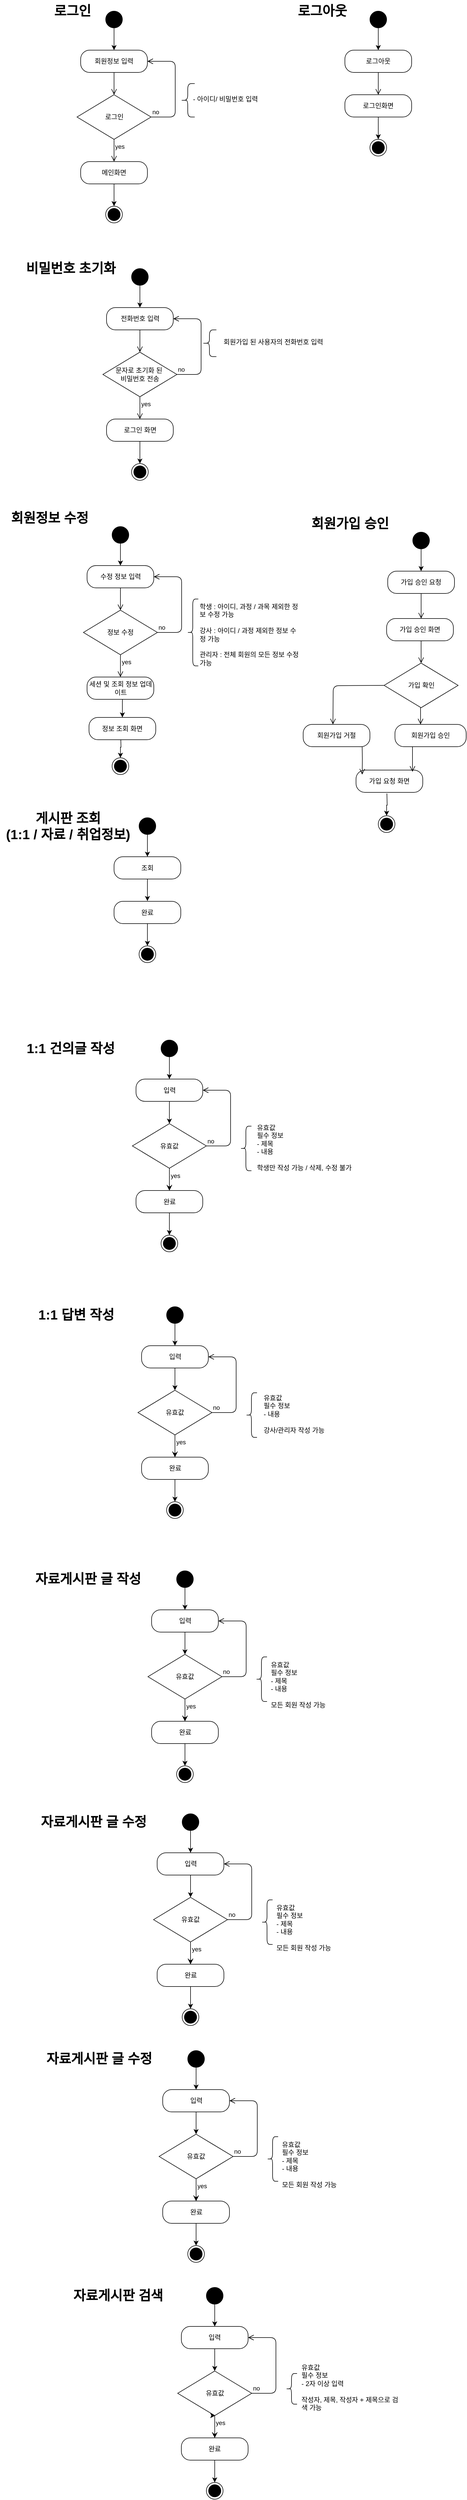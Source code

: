 <mxfile version="10.6.5" type="device"><diagram id="bCNBobbqlN_mOFYmyGIE" name="Page-1"><mxGraphModel dx="1394" dy="764" grid="1" gridSize="10" guides="1" tooltips="1" connect="1" arrows="1" fold="1" page="1" pageScale="1" pageWidth="1000" pageHeight="2000" math="0" shadow="0"><root><mxCell id="0"/><mxCell id="1" parent="0"/><mxCell id="u-RbfSoz8ixQ1ayMoQ2d-29" style="edgeStyle=orthogonalEdgeStyle;rounded=0;orthogonalLoop=1;jettySize=auto;html=1;entryX=0.5;entryY=0;entryDx=0;entryDy=0;" parent="1" source="u-RbfSoz8ixQ1ayMoQ2d-7" target="u-RbfSoz8ixQ1ayMoQ2d-18" edge="1"><mxGeometry relative="1" as="geometry"/></mxCell><mxCell id="u-RbfSoz8ixQ1ayMoQ2d-7" value="" style="ellipse;whiteSpace=wrap;html=1;aspect=fixed;fillColor=#000000;" parent="1" vertex="1"><mxGeometry x="190" y="70" width="30" height="30" as="geometry"/></mxCell><mxCell id="u-RbfSoz8ixQ1ayMoQ2d-13" value="" style="ellipse;html=1;shape=endState;fillColor=#000000;strokeColor=#000000;" parent="1" vertex="1"><mxGeometry x="190" y="420" width="30" height="30" as="geometry"/></mxCell><mxCell id="u-RbfSoz8ixQ1ayMoQ2d-15" value="로그인" style="rhombus;whiteSpace=wrap;html=1;fillColor=#FFFFFF;strokeColor=#000000;" parent="1" vertex="1"><mxGeometry x="138.5" y="220" width="133" height="80" as="geometry"/></mxCell><mxCell id="u-RbfSoz8ixQ1ayMoQ2d-16" value="no" style="edgeStyle=orthogonalEdgeStyle;html=1;align=left;verticalAlign=bottom;endArrow=open;endSize=8;strokeColor=#000000;entryX=1;entryY=0.5;entryDx=0;entryDy=0;exitX=1;exitY=0.5;exitDx=0;exitDy=0;" parent="1" source="u-RbfSoz8ixQ1ayMoQ2d-15" target="u-RbfSoz8ixQ1ayMoQ2d-18" edge="1"><mxGeometry x="-1" relative="1" as="geometry"><mxPoint x="345" y="260" as="targetPoint"/><Array as="points"><mxPoint x="315" y="260"/><mxPoint x="315" y="160"/></Array></mxGeometry></mxCell><mxCell id="u-RbfSoz8ixQ1ayMoQ2d-17" value="yes" style="edgeStyle=orthogonalEdgeStyle;html=1;align=left;verticalAlign=top;endArrow=open;endSize=8;strokeColor=#000000;" parent="1" source="u-RbfSoz8ixQ1ayMoQ2d-15" edge="1"><mxGeometry x="-1" relative="1" as="geometry"><mxPoint x="205" y="340" as="targetPoint"/></mxGeometry></mxCell><mxCell id="u-RbfSoz8ixQ1ayMoQ2d-18" value="회원정보 입력" style="rounded=1;whiteSpace=wrap;html=1;arcSize=40;fontColor=#000000;fillColor=#FFFFFF;strokeColor=#000000;" parent="1" vertex="1"><mxGeometry x="145" y="140" width="120" height="40" as="geometry"/></mxCell><mxCell id="u-RbfSoz8ixQ1ayMoQ2d-19" value="" style="edgeStyle=orthogonalEdgeStyle;html=1;verticalAlign=bottom;endArrow=open;endSize=8;strokeColor=#000000;" parent="1" source="u-RbfSoz8ixQ1ayMoQ2d-18" edge="1"><mxGeometry relative="1" as="geometry"><mxPoint x="205" y="220" as="targetPoint"/></mxGeometry></mxCell><mxCell id="u-RbfSoz8ixQ1ayMoQ2d-21" value="" style="shape=curlyBracket;whiteSpace=wrap;html=1;rounded=1;fillColor=#FFFFFF;" parent="1" vertex="1"><mxGeometry x="325" y="200" width="25" height="60" as="geometry"/></mxCell><mxCell id="u-RbfSoz8ixQ1ayMoQ2d-27" value="&lt;div style=&quot;text-align: left&quot;&gt;&lt;br&gt;&lt;/div&gt;&lt;div style=&quot;text-align: left&quot;&gt;&lt;span&gt;- 아이디/ 비밀번호 입력&lt;/span&gt;&lt;/div&gt;" style="text;html=1;strokeColor=none;fillColor=none;align=left;verticalAlign=top;whiteSpace=wrap;rounded=0;" parent="1" vertex="1"><mxGeometry x="345" y="200" width="135" height="70" as="geometry"/></mxCell><mxCell id="u-RbfSoz8ixQ1ayMoQ2d-30" style="edgeStyle=orthogonalEdgeStyle;rounded=0;orthogonalLoop=1;jettySize=auto;html=1;entryX=0.5;entryY=0;entryDx=0;entryDy=0;" parent="1" source="u-RbfSoz8ixQ1ayMoQ2d-28" target="u-RbfSoz8ixQ1ayMoQ2d-13" edge="1"><mxGeometry relative="1" as="geometry"/></mxCell><mxCell id="u-RbfSoz8ixQ1ayMoQ2d-28" value="메인화면" style="rounded=1;whiteSpace=wrap;html=1;arcSize=40;fontColor=#000000;fillColor=#FFFFFF;strokeColor=#000000;" parent="1" vertex="1"><mxGeometry x="145" y="340" width="120" height="40" as="geometry"/></mxCell><mxCell id="u-RbfSoz8ixQ1ayMoQ2d-31" value="로그인" style="text;strokeColor=none;fillColor=none;html=1;fontSize=24;fontStyle=1;verticalAlign=middle;align=center;" parent="1" vertex="1"><mxGeometry x="80" y="50" width="100" height="40" as="geometry"/></mxCell><mxCell id="RcKYRtYj7qmpSIe4hJUD-1" style="edgeStyle=orthogonalEdgeStyle;rounded=0;orthogonalLoop=1;jettySize=auto;html=1;entryX=0.5;entryY=0;entryDx=0;entryDy=0;" parent="1" source="RcKYRtYj7qmpSIe4hJUD-2" target="RcKYRtYj7qmpSIe4hJUD-7" edge="1"><mxGeometry relative="1" as="geometry"/></mxCell><mxCell id="RcKYRtYj7qmpSIe4hJUD-2" value="" style="ellipse;whiteSpace=wrap;html=1;aspect=fixed;fillColor=#000000;" parent="1" vertex="1"><mxGeometry x="665" y="70" width="30" height="30" as="geometry"/></mxCell><mxCell id="RcKYRtYj7qmpSIe4hJUD-3" value="" style="ellipse;html=1;shape=endState;fillColor=#000000;strokeColor=#000000;" parent="1" vertex="1"><mxGeometry x="665" y="300" width="30" height="30" as="geometry"/></mxCell><mxCell id="RcKYRtYj7qmpSIe4hJUD-7" value="로그아웃" style="rounded=1;whiteSpace=wrap;html=1;arcSize=40;fontColor=#000000;fillColor=#FFFFFF;strokeColor=#000000;" parent="1" vertex="1"><mxGeometry x="620" y="140" width="120" height="40" as="geometry"/></mxCell><mxCell id="RcKYRtYj7qmpSIe4hJUD-8" value="" style="edgeStyle=orthogonalEdgeStyle;html=1;verticalAlign=bottom;endArrow=open;endSize=8;strokeColor=#000000;" parent="1" source="RcKYRtYj7qmpSIe4hJUD-7" edge="1"><mxGeometry relative="1" as="geometry"><mxPoint x="680" y="220" as="targetPoint"/></mxGeometry></mxCell><mxCell id="RcKYRtYj7qmpSIe4hJUD-11" style="edgeStyle=orthogonalEdgeStyle;rounded=0;orthogonalLoop=1;jettySize=auto;html=1;entryX=0.5;entryY=0;entryDx=0;entryDy=0;" parent="1" source="RcKYRtYj7qmpSIe4hJUD-12" target="RcKYRtYj7qmpSIe4hJUD-3" edge="1"><mxGeometry relative="1" as="geometry"/></mxCell><mxCell id="RcKYRtYj7qmpSIe4hJUD-12" value="로그인화면" style="rounded=1;whiteSpace=wrap;html=1;arcSize=40;fontColor=#000000;fillColor=#FFFFFF;strokeColor=#000000;" parent="1" vertex="1"><mxGeometry x="620" y="220" width="120" height="40" as="geometry"/></mxCell><mxCell id="RcKYRtYj7qmpSIe4hJUD-13" value="로그아웃" style="text;strokeColor=none;fillColor=none;html=1;fontSize=24;fontStyle=1;verticalAlign=middle;align=center;" parent="1" vertex="1"><mxGeometry x="500" y="50" width="158" height="40" as="geometry"/></mxCell><mxCell id="RcKYRtYj7qmpSIe4hJUD-27" style="edgeStyle=orthogonalEdgeStyle;rounded=0;orthogonalLoop=1;jettySize=auto;html=1;entryX=0.5;entryY=0;entryDx=0;entryDy=0;" parent="1" source="RcKYRtYj7qmpSIe4hJUD-28" target="RcKYRtYj7qmpSIe4hJUD-33" edge="1"><mxGeometry relative="1" as="geometry"/></mxCell><mxCell id="RcKYRtYj7qmpSIe4hJUD-28" value="" style="ellipse;whiteSpace=wrap;html=1;aspect=fixed;fillColor=#000000;" parent="1" vertex="1"><mxGeometry x="236.5" y="532" width="30" height="30" as="geometry"/></mxCell><mxCell id="RcKYRtYj7qmpSIe4hJUD-29" value="" style="ellipse;html=1;shape=endState;fillColor=#000000;strokeColor=#000000;" parent="1" vertex="1"><mxGeometry x="236.5" y="882" width="30" height="30" as="geometry"/></mxCell><mxCell id="RcKYRtYj7qmpSIe4hJUD-30" value="문자로 초기화 된&amp;nbsp;&lt;br&gt;비밀번호 전송&lt;br&gt;" style="rhombus;whiteSpace=wrap;html=1;fillColor=#FFFFFF;strokeColor=#000000;" parent="1" vertex="1"><mxGeometry x="185" y="682" width="133" height="80" as="geometry"/></mxCell><mxCell id="RcKYRtYj7qmpSIe4hJUD-31" value="no" style="edgeStyle=orthogonalEdgeStyle;html=1;align=left;verticalAlign=bottom;endArrow=open;endSize=8;strokeColor=#000000;entryX=1;entryY=0.5;entryDx=0;entryDy=0;exitX=1;exitY=0.5;exitDx=0;exitDy=0;" parent="1" source="RcKYRtYj7qmpSIe4hJUD-30" target="RcKYRtYj7qmpSIe4hJUD-33" edge="1"><mxGeometry x="-1" relative="1" as="geometry"><mxPoint x="391.5" y="722" as="targetPoint"/><Array as="points"><mxPoint x="361.5" y="722"/><mxPoint x="361.5" y="622"/></Array></mxGeometry></mxCell><mxCell id="RcKYRtYj7qmpSIe4hJUD-32" value="yes" style="edgeStyle=orthogonalEdgeStyle;html=1;align=left;verticalAlign=top;endArrow=open;endSize=8;strokeColor=#000000;" parent="1" source="RcKYRtYj7qmpSIe4hJUD-30" edge="1"><mxGeometry x="-1" relative="1" as="geometry"><mxPoint x="251.5" y="802" as="targetPoint"/></mxGeometry></mxCell><mxCell id="RcKYRtYj7qmpSIe4hJUD-33" value="전화번호 입력" style="rounded=1;whiteSpace=wrap;html=1;arcSize=40;fontColor=#000000;fillColor=#FFFFFF;strokeColor=#000000;" parent="1" vertex="1"><mxGeometry x="191.5" y="602" width="120" height="40" as="geometry"/></mxCell><mxCell id="RcKYRtYj7qmpSIe4hJUD-34" value="" style="edgeStyle=orthogonalEdgeStyle;html=1;verticalAlign=bottom;endArrow=open;endSize=8;strokeColor=#000000;" parent="1" source="RcKYRtYj7qmpSIe4hJUD-33" edge="1"><mxGeometry relative="1" as="geometry"><mxPoint x="251.5" y="682" as="targetPoint"/></mxGeometry></mxCell><mxCell id="RcKYRtYj7qmpSIe4hJUD-35" value="" style="shape=curlyBracket;whiteSpace=wrap;html=1;rounded=1;fillColor=#FFFFFF;" parent="1" vertex="1"><mxGeometry x="364" y="642" width="25" height="48" as="geometry"/></mxCell><mxCell id="RcKYRtYj7qmpSIe4hJUD-36" value="&lt;div style=&quot;text-align: left&quot;&gt;&lt;br&gt;&lt;/div&gt;&lt;div style=&quot;text-align: left&quot;&gt;&lt;span&gt;회원가입 된 사용자의 전화번호 입력&lt;/span&gt;&lt;/div&gt;" style="text;html=1;strokeColor=none;fillColor=none;align=center;verticalAlign=middle;whiteSpace=wrap;rounded=0;" parent="1" vertex="1"><mxGeometry x="384" y="642" width="215" height="28" as="geometry"/></mxCell><mxCell id="RcKYRtYj7qmpSIe4hJUD-37" style="edgeStyle=orthogonalEdgeStyle;rounded=0;orthogonalLoop=1;jettySize=auto;html=1;entryX=0.5;entryY=0;entryDx=0;entryDy=0;" parent="1" source="RcKYRtYj7qmpSIe4hJUD-38" target="RcKYRtYj7qmpSIe4hJUD-29" edge="1"><mxGeometry relative="1" as="geometry"/></mxCell><mxCell id="RcKYRtYj7qmpSIe4hJUD-38" value="로그인 화면" style="rounded=1;whiteSpace=wrap;html=1;arcSize=40;fontColor=#000000;fillColor=#FFFFFF;strokeColor=#000000;" parent="1" vertex="1"><mxGeometry x="191.5" y="802" width="120" height="40" as="geometry"/></mxCell><mxCell id="RcKYRtYj7qmpSIe4hJUD-39" value="비밀번호 초기화" style="text;strokeColor=none;fillColor=none;html=1;fontSize=24;fontStyle=1;verticalAlign=middle;align=center;" parent="1" vertex="1"><mxGeometry x="76.5" y="512" width="100" height="40" as="geometry"/></mxCell><mxCell id="RcKYRtYj7qmpSIe4hJUD-40" style="edgeStyle=orthogonalEdgeStyle;rounded=0;orthogonalLoop=1;jettySize=auto;html=1;entryX=0.5;entryY=0;entryDx=0;entryDy=0;" parent="1" source="RcKYRtYj7qmpSIe4hJUD-41" target="RcKYRtYj7qmpSIe4hJUD-46" edge="1"><mxGeometry relative="1" as="geometry"/></mxCell><mxCell id="RcKYRtYj7qmpSIe4hJUD-41" value="" style="ellipse;whiteSpace=wrap;html=1;aspect=fixed;fillColor=#000000;" parent="1" vertex="1"><mxGeometry x="201.5" y="995" width="30" height="30" as="geometry"/></mxCell><mxCell id="RcKYRtYj7qmpSIe4hJUD-42" value="" style="ellipse;html=1;shape=endState;fillColor=#000000;strokeColor=#000000;" parent="1" vertex="1"><mxGeometry x="201.5" y="1410" width="30" height="30" as="geometry"/></mxCell><mxCell id="RcKYRtYj7qmpSIe4hJUD-43" value="정보 수정" style="rhombus;whiteSpace=wrap;html=1;fillColor=#FFFFFF;strokeColor=#000000;" parent="1" vertex="1"><mxGeometry x="150" y="1145" width="133" height="80" as="geometry"/></mxCell><mxCell id="RcKYRtYj7qmpSIe4hJUD-44" value="no" style="edgeStyle=orthogonalEdgeStyle;html=1;align=left;verticalAlign=bottom;endArrow=open;endSize=8;strokeColor=#000000;entryX=1;entryY=0.5;entryDx=0;entryDy=0;exitX=1;exitY=0.5;exitDx=0;exitDy=0;" parent="1" source="RcKYRtYj7qmpSIe4hJUD-43" target="RcKYRtYj7qmpSIe4hJUD-46" edge="1"><mxGeometry x="-1" relative="1" as="geometry"><mxPoint x="356.5" y="1185" as="targetPoint"/><Array as="points"><mxPoint x="326.5" y="1185"/><mxPoint x="326.5" y="1085"/></Array></mxGeometry></mxCell><mxCell id="RcKYRtYj7qmpSIe4hJUD-45" value="yes" style="edgeStyle=orthogonalEdgeStyle;html=1;align=left;verticalAlign=top;endArrow=open;endSize=8;strokeColor=#000000;" parent="1" source="RcKYRtYj7qmpSIe4hJUD-43" edge="1"><mxGeometry x="-1" relative="1" as="geometry"><mxPoint x="216.5" y="1265" as="targetPoint"/></mxGeometry></mxCell><mxCell id="RcKYRtYj7qmpSIe4hJUD-46" value="수정 정보 입력" style="rounded=1;whiteSpace=wrap;html=1;arcSize=40;fontColor=#000000;fillColor=#FFFFFF;strokeColor=#000000;" parent="1" vertex="1"><mxGeometry x="156.5" y="1065" width="120" height="40" as="geometry"/></mxCell><mxCell id="RcKYRtYj7qmpSIe4hJUD-47" value="" style="edgeStyle=orthogonalEdgeStyle;html=1;verticalAlign=bottom;endArrow=open;endSize=8;strokeColor=#000000;" parent="1" source="RcKYRtYj7qmpSIe4hJUD-46" edge="1"><mxGeometry relative="1" as="geometry"><mxPoint x="216.5" y="1145" as="targetPoint"/></mxGeometry></mxCell><mxCell id="RcKYRtYj7qmpSIe4hJUD-48" value="" style="shape=curlyBracket;whiteSpace=wrap;html=1;rounded=1;fillColor=#FFFFFF;" parent="1" vertex="1"><mxGeometry x="336.5" y="1125" width="20" height="120" as="geometry"/></mxCell><mxCell id="RcKYRtYj7qmpSIe4hJUD-49" value="&lt;div style=&quot;text-align: left&quot;&gt;학생 : 아이디, 과정 / 과목 제외한 정보 수정 가능&lt;/div&gt;&lt;div style=&quot;text-align: left&quot;&gt;&lt;br&gt;&lt;/div&gt;&lt;div style=&quot;text-align: left&quot;&gt;강사 : 아이디 / 과정 제외한 정보 수정 가능&lt;/div&gt;&lt;div style=&quot;text-align: left&quot;&gt;&lt;br&gt;&lt;/div&gt;&lt;div style=&quot;text-align: left&quot;&gt;관리자 : 전체 회원의 모든 정보 수정 가능&lt;/div&gt;" style="text;html=1;strokeColor=none;fillColor=none;align=left;verticalAlign=top;whiteSpace=wrap;rounded=0;" parent="1" vertex="1"><mxGeometry x="356.5" y="1125" width="180" height="120" as="geometry"/></mxCell><mxCell id="RcKYRtYj7qmpSIe4hJUD-50" style="edgeStyle=orthogonalEdgeStyle;rounded=0;orthogonalLoop=1;jettySize=auto;html=1;entryX=0.5;entryY=0;entryDx=0;entryDy=0;" parent="1" target="RcKYRtYj7qmpSIe4hJUD-42" edge="1"><mxGeometry relative="1" as="geometry"><mxPoint x="217" y="1370" as="sourcePoint"/></mxGeometry></mxCell><mxCell id="RcKYRtYj7qmpSIe4hJUD-51" value="세션 및 조회 정보 업데이트&lt;br&gt;" style="rounded=1;whiteSpace=wrap;html=1;arcSize=40;fontColor=#000000;fillColor=#FFFFFF;strokeColor=#000000;" parent="1" vertex="1"><mxGeometry x="156.5" y="1265" width="120" height="40" as="geometry"/></mxCell><mxCell id="RcKYRtYj7qmpSIe4hJUD-52" value="회원정보 수정" style="text;strokeColor=none;fillColor=none;html=1;fontSize=24;fontStyle=1;verticalAlign=middle;align=center;" parent="1" vertex="1"><mxGeometry x="38.5" y="960" width="100" height="40" as="geometry"/></mxCell><mxCell id="RcKYRtYj7qmpSIe4hJUD-94" value="정보 조회 화면" style="rounded=1;whiteSpace=wrap;html=1;arcSize=40;fontColor=#000000;fillColor=#FFFFFF;strokeColor=#000000;" parent="1" vertex="1"><mxGeometry x="160" y="1337.5" width="120" height="40" as="geometry"/></mxCell><mxCell id="RcKYRtYj7qmpSIe4hJUD-106" style="edgeStyle=orthogonalEdgeStyle;rounded=0;orthogonalLoop=1;jettySize=auto;html=1;entryX=0.5;entryY=0;entryDx=0;entryDy=0;" parent="1" target="RcKYRtYj7qmpSIe4hJUD-94" edge="1"><mxGeometry relative="1" as="geometry"><mxPoint x="215.5" y="1305" as="sourcePoint"/><mxPoint x="216" y="1330" as="targetPoint"/></mxGeometry></mxCell><mxCell id="RcKYRtYj7qmpSIe4hJUD-109" style="edgeStyle=orthogonalEdgeStyle;rounded=0;orthogonalLoop=1;jettySize=auto;html=1;entryX=0.5;entryY=0;entryDx=0;entryDy=0;" parent="1" source="RcKYRtYj7qmpSIe4hJUD-110" target="RcKYRtYj7qmpSIe4hJUD-112" edge="1"><mxGeometry relative="1" as="geometry"/></mxCell><mxCell id="RcKYRtYj7qmpSIe4hJUD-110" value="" style="ellipse;whiteSpace=wrap;html=1;aspect=fixed;fillColor=#000000;" parent="1" vertex="1"><mxGeometry x="250" y="1517.5" width="30" height="30" as="geometry"/></mxCell><mxCell id="RcKYRtYj7qmpSIe4hJUD-111" style="edgeStyle=orthogonalEdgeStyle;rounded=0;orthogonalLoop=1;jettySize=auto;html=1;entryX=0.5;entryY=0;entryDx=0;entryDy=0;" parent="1" source="RcKYRtYj7qmpSIe4hJUD-112" edge="1"><mxGeometry relative="1" as="geometry"><mxPoint x="265.029" y="1667.029" as="targetPoint"/></mxGeometry></mxCell><mxCell id="RcKYRtYj7qmpSIe4hJUD-112" value="조회" style="rounded=1;whiteSpace=wrap;html=1;arcSize=40;fontColor=#000000;fillColor=#FFFFFF;strokeColor=#000000;" parent="1" vertex="1"><mxGeometry x="205" y="1587.5" width="120" height="40" as="geometry"/></mxCell><mxCell id="RcKYRtYj7qmpSIe4hJUD-113" value="완료" style="rounded=1;whiteSpace=wrap;html=1;arcSize=40;fontColor=#000000;fillColor=#FFFFFF;strokeColor=#000000;" parent="1" vertex="1"><mxGeometry x="205" y="1667.5" width="120" height="40" as="geometry"/></mxCell><mxCell id="RcKYRtYj7qmpSIe4hJUD-114" value="게시판 조회&lt;br&gt;(1:1 / 자료 / 취업정보)&lt;br&gt;" style="text;strokeColor=none;fillColor=none;html=1;fontSize=24;fontStyle=1;verticalAlign=middle;align=center;" parent="1" vertex="1"><mxGeometry y="1512.5" width="244" height="40" as="geometry"/></mxCell><mxCell id="RcKYRtYj7qmpSIe4hJUD-115" value="" style="ellipse;html=1;shape=endState;fillColor=#000000;strokeColor=#000000;" parent="1" vertex="1"><mxGeometry x="250" y="1747.5" width="30" height="30" as="geometry"/></mxCell><mxCell id="RcKYRtYj7qmpSIe4hJUD-116" style="edgeStyle=orthogonalEdgeStyle;rounded=0;orthogonalLoop=1;jettySize=auto;html=1;exitX=0.5;exitY=1;exitDx=0;exitDy=0;" parent="1" source="RcKYRtYj7qmpSIe4hJUD-113" target="RcKYRtYj7qmpSIe4hJUD-115" edge="1"><mxGeometry relative="1" as="geometry"><mxPoint x="265.029" y="1707.029" as="sourcePoint"/><mxPoint x="265" y="1867.5" as="targetPoint"/><Array as="points"/></mxGeometry></mxCell><mxCell id="RcKYRtYj7qmpSIe4hJUD-117" value="1:1 건의글 작성&amp;nbsp;&lt;br&gt;" style="text;strokeColor=none;fillColor=none;html=1;fontSize=24;fontStyle=1;verticalAlign=middle;align=center;" parent="1" vertex="1"><mxGeometry x="8" y="1911.5" width="244" height="40" as="geometry"/></mxCell><mxCell id="RcKYRtYj7qmpSIe4hJUD-118" style="edgeStyle=orthogonalEdgeStyle;rounded=0;orthogonalLoop=1;jettySize=auto;html=1;entryX=0.5;entryY=0;entryDx=0;entryDy=0;" parent="1" source="RcKYRtYj7qmpSIe4hJUD-119" target="RcKYRtYj7qmpSIe4hJUD-127" edge="1"><mxGeometry relative="1" as="geometry"/></mxCell><mxCell id="RcKYRtYj7qmpSIe4hJUD-119" value="" style="ellipse;whiteSpace=wrap;html=1;aspect=fixed;fillColor=#000000;" parent="1" vertex="1"><mxGeometry x="289.5" y="1916.5" width="30" height="30" as="geometry"/></mxCell><mxCell id="RcKYRtYj7qmpSIe4hJUD-120" value="" style="ellipse;html=1;shape=endState;fillColor=#000000;strokeColor=#000000;" parent="1" vertex="1"><mxGeometry x="289.5" y="2266.5" width="30" height="30" as="geometry"/></mxCell><mxCell id="RcKYRtYj7qmpSIe4hJUD-121" value="" style="edgeStyle=orthogonalEdgeStyle;rounded=0;orthogonalLoop=1;jettySize=auto;html=1;" parent="1" source="RcKYRtYj7qmpSIe4hJUD-122" target="RcKYRtYj7qmpSIe4hJUD-129" edge="1"><mxGeometry relative="1" as="geometry"/></mxCell><mxCell id="RcKYRtYj7qmpSIe4hJUD-122" value="유효값" style="rhombus;whiteSpace=wrap;html=1;fillColor=#FFFFFF;strokeColor=#000000;" parent="1" vertex="1"><mxGeometry x="238" y="2066.5" width="133" height="80" as="geometry"/></mxCell><mxCell id="RcKYRtYj7qmpSIe4hJUD-123" value="no" style="edgeStyle=orthogonalEdgeStyle;html=1;align=left;verticalAlign=bottom;endArrow=open;endSize=8;strokeColor=#000000;entryX=1;entryY=0.5;entryDx=0;entryDy=0;exitX=1;exitY=0.5;exitDx=0;exitDy=0;" parent="1" source="RcKYRtYj7qmpSIe4hJUD-122" target="RcKYRtYj7qmpSIe4hJUD-127" edge="1"><mxGeometry x="-1" relative="1" as="geometry"><mxPoint x="364.5" y="2066.5" as="targetPoint"/><Array as="points"><mxPoint x="414.5" y="2106.5"/><mxPoint x="414.5" y="2006.5"/></Array></mxGeometry></mxCell><mxCell id="RcKYRtYj7qmpSIe4hJUD-124" value="yes" style="edgeStyle=orthogonalEdgeStyle;html=1;align=left;verticalAlign=top;endArrow=open;endSize=8;strokeColor=#000000;" parent="1" source="RcKYRtYj7qmpSIe4hJUD-122" edge="1"><mxGeometry x="-1" relative="1" as="geometry"><mxPoint x="304.5" y="2186.5" as="targetPoint"/></mxGeometry></mxCell><mxCell id="RcKYRtYj7qmpSIe4hJUD-125" value="" style="edgeStyle=orthogonalEdgeStyle;rounded=0;orthogonalLoop=1;jettySize=auto;html=1;exitX=0.5;exitY=1;exitDx=0;exitDy=0;" parent="1" edge="1"><mxGeometry relative="1" as="geometry"><mxPoint x="304.5" y="2146.5" as="sourcePoint"/><mxPoint x="305" y="2146" as="targetPoint"/></mxGeometry></mxCell><mxCell id="RcKYRtYj7qmpSIe4hJUD-126" style="edgeStyle=orthogonalEdgeStyle;rounded=0;orthogonalLoop=1;jettySize=auto;html=1;entryX=0.5;entryY=0;entryDx=0;entryDy=0;" parent="1" source="RcKYRtYj7qmpSIe4hJUD-127" target="RcKYRtYj7qmpSIe4hJUD-122" edge="1"><mxGeometry relative="1" as="geometry"><mxPoint x="304.5" y="2046.5" as="targetPoint"/></mxGeometry></mxCell><mxCell id="RcKYRtYj7qmpSIe4hJUD-127" value="입력" style="rounded=1;whiteSpace=wrap;html=1;arcSize=40;fontColor=#000000;fillColor=#FFFFFF;strokeColor=#000000;" parent="1" vertex="1"><mxGeometry x="244.5" y="1986.5" width="120" height="40" as="geometry"/></mxCell><mxCell id="RcKYRtYj7qmpSIe4hJUD-128" style="edgeStyle=orthogonalEdgeStyle;rounded=0;orthogonalLoop=1;jettySize=auto;html=1;" parent="1" source="RcKYRtYj7qmpSIe4hJUD-129" edge="1"><mxGeometry relative="1" as="geometry"><mxPoint x="304.5" y="2266.5" as="targetPoint"/></mxGeometry></mxCell><mxCell id="RcKYRtYj7qmpSIe4hJUD-129" value="완료" style="rounded=1;whiteSpace=wrap;html=1;arcSize=40;fontColor=#000000;fillColor=#FFFFFF;strokeColor=#000000;" parent="1" vertex="1"><mxGeometry x="244.5" y="2186.5" width="120" height="40" as="geometry"/></mxCell><mxCell id="RcKYRtYj7qmpSIe4hJUD-130" value="" style="shape=curlyBracket;whiteSpace=wrap;html=1;rounded=1;fillColor=#FFFFFF;" parent="1" vertex="1"><mxGeometry x="432" y="2071" width="20" height="80" as="geometry"/></mxCell><mxCell id="RcKYRtYj7qmpSIe4hJUD-131" value="&lt;div style=&quot;text-align: left&quot;&gt;유효값&lt;/div&gt;&lt;div style=&quot;text-align: left&quot;&gt;필수 정보&lt;/div&gt;&lt;div style=&quot;text-align: left&quot;&gt;- 제목&lt;/div&gt;&lt;div style=&quot;text-align: left&quot;&gt;- 내용&amp;nbsp;&lt;/div&gt;&lt;div style=&quot;text-align: left&quot;&gt;&lt;br&gt;&lt;/div&gt;&lt;div style=&quot;text-align: left&quot;&gt;학생만 작성 가능 / 삭제, 수정 불가&lt;/div&gt;&lt;div style=&quot;text-align: left&quot;&gt;&lt;br&gt;&lt;/div&gt;" style="text;html=1;strokeColor=none;fillColor=none;align=left;verticalAlign=top;whiteSpace=wrap;rounded=0;horizontal=1;" parent="1" vertex="1"><mxGeometry x="460.206" y="2060" width="180" height="120" as="geometry"/></mxCell><mxCell id="RcKYRtYj7qmpSIe4hJUD-132" value="1:1 답변 작성&amp;nbsp;&lt;br&gt;" style="text;strokeColor=none;fillColor=none;html=1;fontSize=24;fontStyle=1;verticalAlign=middle;align=center;" parent="1" vertex="1"><mxGeometry x="18" y="2390" width="244" height="40" as="geometry"/></mxCell><mxCell id="RcKYRtYj7qmpSIe4hJUD-133" style="edgeStyle=orthogonalEdgeStyle;rounded=0;orthogonalLoop=1;jettySize=auto;html=1;entryX=0.5;entryY=0;entryDx=0;entryDy=0;" parent="1" source="RcKYRtYj7qmpSIe4hJUD-134" target="RcKYRtYj7qmpSIe4hJUD-142" edge="1"><mxGeometry relative="1" as="geometry"/></mxCell><mxCell id="RcKYRtYj7qmpSIe4hJUD-134" value="" style="ellipse;whiteSpace=wrap;html=1;aspect=fixed;fillColor=#000000;" parent="1" vertex="1"><mxGeometry x="299.5" y="2395" width="30" height="30" as="geometry"/></mxCell><mxCell id="RcKYRtYj7qmpSIe4hJUD-135" value="" style="ellipse;html=1;shape=endState;fillColor=#000000;strokeColor=#000000;" parent="1" vertex="1"><mxGeometry x="299.5" y="2745" width="30" height="30" as="geometry"/></mxCell><mxCell id="RcKYRtYj7qmpSIe4hJUD-136" value="" style="edgeStyle=orthogonalEdgeStyle;rounded=0;orthogonalLoop=1;jettySize=auto;html=1;" parent="1" source="RcKYRtYj7qmpSIe4hJUD-137" target="RcKYRtYj7qmpSIe4hJUD-144" edge="1"><mxGeometry relative="1" as="geometry"/></mxCell><mxCell id="RcKYRtYj7qmpSIe4hJUD-137" value="유효값" style="rhombus;whiteSpace=wrap;html=1;fillColor=#FFFFFF;strokeColor=#000000;" parent="1" vertex="1"><mxGeometry x="248" y="2545" width="133" height="80" as="geometry"/></mxCell><mxCell id="RcKYRtYj7qmpSIe4hJUD-138" value="no" style="edgeStyle=orthogonalEdgeStyle;html=1;align=left;verticalAlign=bottom;endArrow=open;endSize=8;strokeColor=#000000;entryX=1;entryY=0.5;entryDx=0;entryDy=0;exitX=1;exitY=0.5;exitDx=0;exitDy=0;" parent="1" source="RcKYRtYj7qmpSIe4hJUD-137" target="RcKYRtYj7qmpSIe4hJUD-142" edge="1"><mxGeometry x="-1" relative="1" as="geometry"><mxPoint x="374.5" y="2545" as="targetPoint"/><Array as="points"><mxPoint x="424.5" y="2585"/><mxPoint x="424.5" y="2485"/></Array></mxGeometry></mxCell><mxCell id="RcKYRtYj7qmpSIe4hJUD-139" value="yes" style="edgeStyle=orthogonalEdgeStyle;html=1;align=left;verticalAlign=top;endArrow=open;endSize=8;strokeColor=#000000;" parent="1" source="RcKYRtYj7qmpSIe4hJUD-137" edge="1"><mxGeometry x="-1" relative="1" as="geometry"><mxPoint x="314.5" y="2665" as="targetPoint"/></mxGeometry></mxCell><mxCell id="RcKYRtYj7qmpSIe4hJUD-140" value="" style="edgeStyle=orthogonalEdgeStyle;rounded=0;orthogonalLoop=1;jettySize=auto;html=1;exitX=0.5;exitY=1;exitDx=0;exitDy=0;" parent="1" edge="1"><mxGeometry relative="1" as="geometry"><mxPoint x="314.5" y="2625" as="sourcePoint"/><mxPoint x="315" y="2624.5" as="targetPoint"/></mxGeometry></mxCell><mxCell id="RcKYRtYj7qmpSIe4hJUD-141" style="edgeStyle=orthogonalEdgeStyle;rounded=0;orthogonalLoop=1;jettySize=auto;html=1;entryX=0.5;entryY=0;entryDx=0;entryDy=0;" parent="1" source="RcKYRtYj7qmpSIe4hJUD-142" target="RcKYRtYj7qmpSIe4hJUD-137" edge="1"><mxGeometry relative="1" as="geometry"><mxPoint x="314.5" y="2525" as="targetPoint"/></mxGeometry></mxCell><mxCell id="RcKYRtYj7qmpSIe4hJUD-142" value="입력" style="rounded=1;whiteSpace=wrap;html=1;arcSize=40;fontColor=#000000;fillColor=#FFFFFF;strokeColor=#000000;" parent="1" vertex="1"><mxGeometry x="254.5" y="2465" width="120" height="40" as="geometry"/></mxCell><mxCell id="RcKYRtYj7qmpSIe4hJUD-143" style="edgeStyle=orthogonalEdgeStyle;rounded=0;orthogonalLoop=1;jettySize=auto;html=1;" parent="1" source="RcKYRtYj7qmpSIe4hJUD-144" edge="1"><mxGeometry relative="1" as="geometry"><mxPoint x="314.5" y="2745" as="targetPoint"/></mxGeometry></mxCell><mxCell id="RcKYRtYj7qmpSIe4hJUD-144" value="완료" style="rounded=1;whiteSpace=wrap;html=1;arcSize=40;fontColor=#000000;fillColor=#FFFFFF;strokeColor=#000000;" parent="1" vertex="1"><mxGeometry x="254.5" y="2665" width="120" height="40" as="geometry"/></mxCell><mxCell id="RcKYRtYj7qmpSIe4hJUD-145" value="" style="shape=curlyBracket;whiteSpace=wrap;html=1;rounded=1;fillColor=#FFFFFF;" parent="1" vertex="1"><mxGeometry x="442" y="2549.5" width="20" height="80" as="geometry"/></mxCell><mxCell id="RcKYRtYj7qmpSIe4hJUD-146" value="&lt;div style=&quot;text-align: left&quot;&gt;유효값&lt;/div&gt;&lt;div style=&quot;text-align: left&quot;&gt;필수 정보&lt;/div&gt;&lt;div style=&quot;text-align: left&quot;&gt;- 내용&amp;nbsp;&lt;/div&gt;&lt;div style=&quot;text-align: left&quot;&gt;&lt;br&gt;&lt;/div&gt;&lt;div style=&quot;text-align: left&quot;&gt;강사/관리자 작성 가능&lt;/div&gt;&lt;div style=&quot;text-align: left&quot;&gt;&lt;br&gt;&lt;/div&gt;" style="text;html=1;strokeColor=none;fillColor=none;align=left;verticalAlign=top;whiteSpace=wrap;rounded=0;horizontal=1;" parent="1" vertex="1"><mxGeometry x="471.706" y="2545" width="180" height="120" as="geometry"/></mxCell><mxCell id="RcKYRtYj7qmpSIe4hJUD-147" value="자료게시판 글 작성" style="text;strokeColor=none;fillColor=none;html=1;fontSize=24;fontStyle=1;verticalAlign=middle;align=center;" parent="1" vertex="1"><mxGeometry x="36" y="2864" width="244" height="40" as="geometry"/></mxCell><mxCell id="RcKYRtYj7qmpSIe4hJUD-148" style="edgeStyle=orthogonalEdgeStyle;rounded=0;orthogonalLoop=1;jettySize=auto;html=1;entryX=0.5;entryY=0;entryDx=0;entryDy=0;" parent="1" source="RcKYRtYj7qmpSIe4hJUD-149" target="RcKYRtYj7qmpSIe4hJUD-157" edge="1"><mxGeometry relative="1" as="geometry"/></mxCell><mxCell id="RcKYRtYj7qmpSIe4hJUD-149" value="" style="ellipse;whiteSpace=wrap;html=1;aspect=fixed;fillColor=#000000;" parent="1" vertex="1"><mxGeometry x="317.5" y="2869" width="30" height="30" as="geometry"/></mxCell><mxCell id="RcKYRtYj7qmpSIe4hJUD-150" value="" style="ellipse;html=1;shape=endState;fillColor=#000000;strokeColor=#000000;" parent="1" vertex="1"><mxGeometry x="317.5" y="3219" width="30" height="30" as="geometry"/></mxCell><mxCell id="RcKYRtYj7qmpSIe4hJUD-151" value="" style="edgeStyle=orthogonalEdgeStyle;rounded=0;orthogonalLoop=1;jettySize=auto;html=1;" parent="1" source="RcKYRtYj7qmpSIe4hJUD-152" target="RcKYRtYj7qmpSIe4hJUD-159" edge="1"><mxGeometry relative="1" as="geometry"/></mxCell><mxCell id="RcKYRtYj7qmpSIe4hJUD-152" value="유효값" style="rhombus;whiteSpace=wrap;html=1;fillColor=#FFFFFF;strokeColor=#000000;" parent="1" vertex="1"><mxGeometry x="266" y="3019" width="133" height="80" as="geometry"/></mxCell><mxCell id="RcKYRtYj7qmpSIe4hJUD-153" value="no" style="edgeStyle=orthogonalEdgeStyle;html=1;align=left;verticalAlign=bottom;endArrow=open;endSize=8;strokeColor=#000000;entryX=1;entryY=0.5;entryDx=0;entryDy=0;exitX=1;exitY=0.5;exitDx=0;exitDy=0;" parent="1" source="RcKYRtYj7qmpSIe4hJUD-152" target="RcKYRtYj7qmpSIe4hJUD-157" edge="1"><mxGeometry x="-1" relative="1" as="geometry"><mxPoint x="392.5" y="3019" as="targetPoint"/><Array as="points"><mxPoint x="442.5" y="3059"/><mxPoint x="442.5" y="2959"/></Array></mxGeometry></mxCell><mxCell id="RcKYRtYj7qmpSIe4hJUD-154" value="yes" style="edgeStyle=orthogonalEdgeStyle;html=1;align=left;verticalAlign=top;endArrow=open;endSize=8;strokeColor=#000000;" parent="1" source="RcKYRtYj7qmpSIe4hJUD-152" edge="1"><mxGeometry x="-1" relative="1" as="geometry"><mxPoint x="332.5" y="3139" as="targetPoint"/></mxGeometry></mxCell><mxCell id="RcKYRtYj7qmpSIe4hJUD-155" value="" style="edgeStyle=orthogonalEdgeStyle;rounded=0;orthogonalLoop=1;jettySize=auto;html=1;exitX=0.5;exitY=1;exitDx=0;exitDy=0;" parent="1" edge="1"><mxGeometry relative="1" as="geometry"><mxPoint x="332.5" y="3099" as="sourcePoint"/><mxPoint x="333" y="3098.5" as="targetPoint"/></mxGeometry></mxCell><mxCell id="RcKYRtYj7qmpSIe4hJUD-156" style="edgeStyle=orthogonalEdgeStyle;rounded=0;orthogonalLoop=1;jettySize=auto;html=1;entryX=0.5;entryY=0;entryDx=0;entryDy=0;" parent="1" source="RcKYRtYj7qmpSIe4hJUD-157" target="RcKYRtYj7qmpSIe4hJUD-152" edge="1"><mxGeometry relative="1" as="geometry"><mxPoint x="332.5" y="2999" as="targetPoint"/></mxGeometry></mxCell><mxCell id="RcKYRtYj7qmpSIe4hJUD-157" value="입력" style="rounded=1;whiteSpace=wrap;html=1;arcSize=40;fontColor=#000000;fillColor=#FFFFFF;strokeColor=#000000;" parent="1" vertex="1"><mxGeometry x="272.5" y="2939" width="120" height="40" as="geometry"/></mxCell><mxCell id="RcKYRtYj7qmpSIe4hJUD-158" style="edgeStyle=orthogonalEdgeStyle;rounded=0;orthogonalLoop=1;jettySize=auto;html=1;" parent="1" source="RcKYRtYj7qmpSIe4hJUD-159" edge="1"><mxGeometry relative="1" as="geometry"><mxPoint x="332.5" y="3219" as="targetPoint"/></mxGeometry></mxCell><mxCell id="RcKYRtYj7qmpSIe4hJUD-159" value="완료" style="rounded=1;whiteSpace=wrap;html=1;arcSize=40;fontColor=#000000;fillColor=#FFFFFF;strokeColor=#000000;" parent="1" vertex="1"><mxGeometry x="272.5" y="3139" width="120" height="40" as="geometry"/></mxCell><mxCell id="RcKYRtYj7qmpSIe4hJUD-160" value="" style="shape=curlyBracket;whiteSpace=wrap;html=1;rounded=1;fillColor=#FFFFFF;" parent="1" vertex="1"><mxGeometry x="460" y="3023.5" width="20" height="80" as="geometry"/></mxCell><mxCell id="RcKYRtYj7qmpSIe4hJUD-162" value="&lt;div style=&quot;text-align: left&quot;&gt;유효값&lt;/div&gt;&lt;div style=&quot;text-align: left&quot;&gt;필수 정보&lt;/div&gt;&lt;div style=&quot;text-align: left&quot;&gt;- 제목&lt;/div&gt;&lt;div style=&quot;text-align: left&quot;&gt;- 내용&amp;nbsp;&lt;/div&gt;&lt;div style=&quot;text-align: left&quot;&gt;&lt;br&gt;&lt;/div&gt;&lt;div style=&quot;text-align: left&quot;&gt;모든 회원 작성 가능&lt;/div&gt;&lt;div style=&quot;text-align: left&quot;&gt;&lt;br&gt;&lt;/div&gt;" style="text;html=1;strokeColor=none;fillColor=none;align=left;verticalAlign=top;whiteSpace=wrap;rounded=0;horizontal=1;" parent="1" vertex="1"><mxGeometry x="485.206" y="3023.5" width="180" height="120" as="geometry"/></mxCell><mxCell id="RcKYRtYj7qmpSIe4hJUD-196" value="자료게시판 글 수정" style="text;strokeColor=none;fillColor=none;html=1;fontSize=24;fontStyle=1;verticalAlign=middle;align=center;" parent="1" vertex="1"><mxGeometry x="46" y="3300" width="244" height="40" as="geometry"/></mxCell><mxCell id="RcKYRtYj7qmpSIe4hJUD-197" style="edgeStyle=orthogonalEdgeStyle;rounded=0;orthogonalLoop=1;jettySize=auto;html=1;entryX=0.5;entryY=0;entryDx=0;entryDy=0;" parent="1" source="RcKYRtYj7qmpSIe4hJUD-198" target="RcKYRtYj7qmpSIe4hJUD-206" edge="1"><mxGeometry relative="1" as="geometry"/></mxCell><mxCell id="RcKYRtYj7qmpSIe4hJUD-198" value="" style="ellipse;whiteSpace=wrap;html=1;aspect=fixed;fillColor=#000000;" parent="1" vertex="1"><mxGeometry x="327.5" y="3305" width="30" height="30" as="geometry"/></mxCell><mxCell id="RcKYRtYj7qmpSIe4hJUD-199" value="" style="ellipse;html=1;shape=endState;fillColor=#000000;strokeColor=#000000;" parent="1" vertex="1"><mxGeometry x="327.5" y="3655" width="30" height="30" as="geometry"/></mxCell><mxCell id="RcKYRtYj7qmpSIe4hJUD-200" value="" style="edgeStyle=orthogonalEdgeStyle;rounded=0;orthogonalLoop=1;jettySize=auto;html=1;" parent="1" source="RcKYRtYj7qmpSIe4hJUD-201" target="RcKYRtYj7qmpSIe4hJUD-208" edge="1"><mxGeometry relative="1" as="geometry"/></mxCell><mxCell id="RcKYRtYj7qmpSIe4hJUD-201" value="유효값" style="rhombus;whiteSpace=wrap;html=1;fillColor=#FFFFFF;strokeColor=#000000;" parent="1" vertex="1"><mxGeometry x="276" y="3455" width="133" height="80" as="geometry"/></mxCell><mxCell id="RcKYRtYj7qmpSIe4hJUD-202" value="no" style="edgeStyle=orthogonalEdgeStyle;html=1;align=left;verticalAlign=bottom;endArrow=open;endSize=8;strokeColor=#000000;entryX=1;entryY=0.5;entryDx=0;entryDy=0;exitX=1;exitY=0.5;exitDx=0;exitDy=0;" parent="1" source="RcKYRtYj7qmpSIe4hJUD-201" target="RcKYRtYj7qmpSIe4hJUD-206" edge="1"><mxGeometry x="-1" relative="1" as="geometry"><mxPoint x="402.5" y="3455" as="targetPoint"/><Array as="points"><mxPoint x="452.5" y="3495"/><mxPoint x="452.5" y="3395"/></Array></mxGeometry></mxCell><mxCell id="RcKYRtYj7qmpSIe4hJUD-203" value="yes" style="edgeStyle=orthogonalEdgeStyle;html=1;align=left;verticalAlign=top;endArrow=open;endSize=8;strokeColor=#000000;" parent="1" source="RcKYRtYj7qmpSIe4hJUD-201" edge="1"><mxGeometry x="-1" relative="1" as="geometry"><mxPoint x="342.5" y="3575" as="targetPoint"/></mxGeometry></mxCell><mxCell id="RcKYRtYj7qmpSIe4hJUD-204" value="" style="edgeStyle=orthogonalEdgeStyle;rounded=0;orthogonalLoop=1;jettySize=auto;html=1;exitX=0.5;exitY=1;exitDx=0;exitDy=0;" parent="1" edge="1"><mxGeometry relative="1" as="geometry"><mxPoint x="342.5" y="3535" as="sourcePoint"/><mxPoint x="343" y="3535" as="targetPoint"/></mxGeometry></mxCell><mxCell id="RcKYRtYj7qmpSIe4hJUD-205" style="edgeStyle=orthogonalEdgeStyle;rounded=0;orthogonalLoop=1;jettySize=auto;html=1;entryX=0.5;entryY=0;entryDx=0;entryDy=0;" parent="1" source="RcKYRtYj7qmpSIe4hJUD-206" target="RcKYRtYj7qmpSIe4hJUD-201" edge="1"><mxGeometry relative="1" as="geometry"><mxPoint x="342.5" y="3435" as="targetPoint"/></mxGeometry></mxCell><mxCell id="RcKYRtYj7qmpSIe4hJUD-206" value="입력" style="rounded=1;whiteSpace=wrap;html=1;arcSize=40;fontColor=#000000;fillColor=#FFFFFF;strokeColor=#000000;" parent="1" vertex="1"><mxGeometry x="282.5" y="3375" width="120" height="40" as="geometry"/></mxCell><mxCell id="RcKYRtYj7qmpSIe4hJUD-207" style="edgeStyle=orthogonalEdgeStyle;rounded=0;orthogonalLoop=1;jettySize=auto;html=1;" parent="1" source="RcKYRtYj7qmpSIe4hJUD-208" edge="1"><mxGeometry relative="1" as="geometry"><mxPoint x="342.5" y="3655" as="targetPoint"/></mxGeometry></mxCell><mxCell id="RcKYRtYj7qmpSIe4hJUD-208" value="완료" style="rounded=1;whiteSpace=wrap;html=1;arcSize=40;fontColor=#000000;fillColor=#FFFFFF;strokeColor=#000000;" parent="1" vertex="1"><mxGeometry x="282.5" y="3575" width="120" height="40" as="geometry"/></mxCell><mxCell id="RcKYRtYj7qmpSIe4hJUD-209" value="" style="shape=curlyBracket;whiteSpace=wrap;html=1;rounded=1;fillColor=#FFFFFF;" parent="1" vertex="1"><mxGeometry x="470" y="3459.5" width="20" height="80" as="geometry"/></mxCell><mxCell id="RcKYRtYj7qmpSIe4hJUD-210" value="&lt;div style=&quot;text-align: left&quot;&gt;유효값&lt;/div&gt;&lt;div style=&quot;text-align: left&quot;&gt;필수 정보&lt;/div&gt;&lt;div style=&quot;text-align: left&quot;&gt;- 제목&lt;/div&gt;&lt;div style=&quot;text-align: left&quot;&gt;- 내용&amp;nbsp;&lt;/div&gt;&lt;div style=&quot;text-align: left&quot;&gt;&lt;br&gt;&lt;/div&gt;&lt;div style=&quot;text-align: left&quot;&gt;모든 회원 작성 가능&lt;/div&gt;&lt;div style=&quot;text-align: left&quot;&gt;&lt;br&gt;&lt;/div&gt;" style="text;html=1;strokeColor=none;fillColor=none;align=left;verticalAlign=top;whiteSpace=wrap;rounded=0;horizontal=1;" parent="1" vertex="1"><mxGeometry x="495.206" y="3459.5" width="180" height="120" as="geometry"/></mxCell><mxCell id="RcKYRtYj7qmpSIe4hJUD-211" value="자료게시판 글 수정" style="text;strokeColor=none;fillColor=none;html=1;fontSize=24;fontStyle=1;verticalAlign=middle;align=center;" parent="1" vertex="1"><mxGeometry x="56" y="3725" width="244" height="40" as="geometry"/></mxCell><mxCell id="RcKYRtYj7qmpSIe4hJUD-212" style="edgeStyle=orthogonalEdgeStyle;rounded=0;orthogonalLoop=1;jettySize=auto;html=1;entryX=0.5;entryY=0;entryDx=0;entryDy=0;" parent="1" source="RcKYRtYj7qmpSIe4hJUD-213" target="RcKYRtYj7qmpSIe4hJUD-221" edge="1"><mxGeometry relative="1" as="geometry"/></mxCell><mxCell id="RcKYRtYj7qmpSIe4hJUD-213" value="" style="ellipse;whiteSpace=wrap;html=1;aspect=fixed;fillColor=#000000;" parent="1" vertex="1"><mxGeometry x="337.5" y="3730" width="30" height="30" as="geometry"/></mxCell><mxCell id="RcKYRtYj7qmpSIe4hJUD-214" value="" style="ellipse;html=1;shape=endState;fillColor=#000000;strokeColor=#000000;" parent="1" vertex="1"><mxGeometry x="337.5" y="4080" width="30" height="30" as="geometry"/></mxCell><mxCell id="RcKYRtYj7qmpSIe4hJUD-215" value="" style="edgeStyle=orthogonalEdgeStyle;rounded=0;orthogonalLoop=1;jettySize=auto;html=1;" parent="1" source="RcKYRtYj7qmpSIe4hJUD-216" target="RcKYRtYj7qmpSIe4hJUD-223" edge="1"><mxGeometry relative="1" as="geometry"/></mxCell><mxCell id="RcKYRtYj7qmpSIe4hJUD-216" value="유효값" style="rhombus;whiteSpace=wrap;html=1;fillColor=#FFFFFF;strokeColor=#000000;" parent="1" vertex="1"><mxGeometry x="286" y="3880" width="133" height="80" as="geometry"/></mxCell><mxCell id="RcKYRtYj7qmpSIe4hJUD-217" value="no" style="edgeStyle=orthogonalEdgeStyle;html=1;align=left;verticalAlign=bottom;endArrow=open;endSize=8;strokeColor=#000000;entryX=1;entryY=0.5;entryDx=0;entryDy=0;exitX=1;exitY=0.5;exitDx=0;exitDy=0;" parent="1" source="RcKYRtYj7qmpSIe4hJUD-216" target="RcKYRtYj7qmpSIe4hJUD-221" edge="1"><mxGeometry x="-1" relative="1" as="geometry"><mxPoint x="412.5" y="3880" as="targetPoint"/><Array as="points"><mxPoint x="462.5" y="3920"/><mxPoint x="462.5" y="3820"/></Array></mxGeometry></mxCell><mxCell id="RcKYRtYj7qmpSIe4hJUD-218" value="yes" style="edgeStyle=orthogonalEdgeStyle;html=1;align=left;verticalAlign=top;endArrow=open;endSize=8;strokeColor=#000000;" parent="1" source="RcKYRtYj7qmpSIe4hJUD-216" edge="1"><mxGeometry x="-1" relative="1" as="geometry"><mxPoint x="352.5" y="4000" as="targetPoint"/></mxGeometry></mxCell><mxCell id="RcKYRtYj7qmpSIe4hJUD-219" value="" style="edgeStyle=orthogonalEdgeStyle;rounded=0;orthogonalLoop=1;jettySize=auto;html=1;exitX=0.5;exitY=1;exitDx=0;exitDy=0;" parent="1" edge="1"><mxGeometry relative="1" as="geometry"><mxPoint x="352.5" y="3960" as="sourcePoint"/><mxPoint x="353" y="3960" as="targetPoint"/></mxGeometry></mxCell><mxCell id="RcKYRtYj7qmpSIe4hJUD-220" style="edgeStyle=orthogonalEdgeStyle;rounded=0;orthogonalLoop=1;jettySize=auto;html=1;entryX=0.5;entryY=0;entryDx=0;entryDy=0;" parent="1" source="RcKYRtYj7qmpSIe4hJUD-221" target="RcKYRtYj7qmpSIe4hJUD-216" edge="1"><mxGeometry relative="1" as="geometry"><mxPoint x="352.5" y="3860" as="targetPoint"/></mxGeometry></mxCell><mxCell id="RcKYRtYj7qmpSIe4hJUD-221" value="입력" style="rounded=1;whiteSpace=wrap;html=1;arcSize=40;fontColor=#000000;fillColor=#FFFFFF;strokeColor=#000000;" parent="1" vertex="1"><mxGeometry x="292.5" y="3800" width="120" height="40" as="geometry"/></mxCell><mxCell id="RcKYRtYj7qmpSIe4hJUD-222" style="edgeStyle=orthogonalEdgeStyle;rounded=0;orthogonalLoop=1;jettySize=auto;html=1;" parent="1" source="RcKYRtYj7qmpSIe4hJUD-223" edge="1"><mxGeometry relative="1" as="geometry"><mxPoint x="352.5" y="4080" as="targetPoint"/></mxGeometry></mxCell><mxCell id="RcKYRtYj7qmpSIe4hJUD-223" value="완료" style="rounded=1;whiteSpace=wrap;html=1;arcSize=40;fontColor=#000000;fillColor=#FFFFFF;strokeColor=#000000;" parent="1" vertex="1"><mxGeometry x="292.5" y="4000" width="120" height="40" as="geometry"/></mxCell><mxCell id="RcKYRtYj7qmpSIe4hJUD-224" value="" style="shape=curlyBracket;whiteSpace=wrap;html=1;rounded=1;fillColor=#FFFFFF;" parent="1" vertex="1"><mxGeometry x="480" y="3884.5" width="20" height="80" as="geometry"/></mxCell><mxCell id="RcKYRtYj7qmpSIe4hJUD-225" value="&lt;div style=&quot;text-align: left&quot;&gt;유효값&lt;/div&gt;&lt;div style=&quot;text-align: left&quot;&gt;필수 정보&lt;/div&gt;&lt;div style=&quot;text-align: left&quot;&gt;- 제목&lt;/div&gt;&lt;div style=&quot;text-align: left&quot;&gt;- 내용&amp;nbsp;&lt;/div&gt;&lt;div style=&quot;text-align: left&quot;&gt;&lt;br&gt;&lt;/div&gt;&lt;div style=&quot;text-align: left&quot;&gt;모든 회원 작성 가능&lt;/div&gt;&lt;div style=&quot;text-align: left&quot;&gt;&lt;br&gt;&lt;/div&gt;" style="text;html=1;strokeColor=none;fillColor=none;align=left;verticalAlign=top;whiteSpace=wrap;rounded=0;horizontal=1;" parent="1" vertex="1"><mxGeometry x="505.206" y="3884.5" width="180" height="120" as="geometry"/></mxCell><mxCell id="RcKYRtYj7qmpSIe4hJUD-226" value="자료게시판 검색&lt;br&gt;" style="text;strokeColor=none;fillColor=none;html=1;fontSize=24;fontStyle=1;verticalAlign=middle;align=center;" parent="1" vertex="1"><mxGeometry x="89.5" y="4150" width="244" height="40" as="geometry"/></mxCell><mxCell id="RcKYRtYj7qmpSIe4hJUD-227" style="edgeStyle=orthogonalEdgeStyle;rounded=0;orthogonalLoop=1;jettySize=auto;html=1;entryX=0.5;entryY=0;entryDx=0;entryDy=0;" parent="1" source="RcKYRtYj7qmpSIe4hJUD-228" target="RcKYRtYj7qmpSIe4hJUD-236" edge="1"><mxGeometry relative="1" as="geometry"/></mxCell><mxCell id="RcKYRtYj7qmpSIe4hJUD-228" value="" style="ellipse;whiteSpace=wrap;html=1;aspect=fixed;fillColor=#000000;" parent="1" vertex="1"><mxGeometry x="371" y="4155" width="30" height="30" as="geometry"/></mxCell><mxCell id="RcKYRtYj7qmpSIe4hJUD-229" value="" style="ellipse;html=1;shape=endState;fillColor=#000000;strokeColor=#000000;" parent="1" vertex="1"><mxGeometry x="371" y="4505" width="30" height="30" as="geometry"/></mxCell><mxCell id="RcKYRtYj7qmpSIe4hJUD-230" value="" style="edgeStyle=orthogonalEdgeStyle;rounded=0;orthogonalLoop=1;jettySize=auto;html=1;" parent="1" source="RcKYRtYj7qmpSIe4hJUD-231" target="RcKYRtYj7qmpSIe4hJUD-238" edge="1"><mxGeometry relative="1" as="geometry"/></mxCell><mxCell id="RcKYRtYj7qmpSIe4hJUD-231" value="유효값" style="rhombus;whiteSpace=wrap;html=1;fillColor=#FFFFFF;strokeColor=#000000;" parent="1" vertex="1"><mxGeometry x="319.5" y="4305" width="133" height="80" as="geometry"/></mxCell><mxCell id="RcKYRtYj7qmpSIe4hJUD-232" value="no" style="edgeStyle=orthogonalEdgeStyle;html=1;align=left;verticalAlign=bottom;endArrow=open;endSize=8;strokeColor=#000000;entryX=1;entryY=0.5;entryDx=0;entryDy=0;exitX=1;exitY=0.5;exitDx=0;exitDy=0;" parent="1" source="RcKYRtYj7qmpSIe4hJUD-231" target="RcKYRtYj7qmpSIe4hJUD-236" edge="1"><mxGeometry x="-1" relative="1" as="geometry"><mxPoint x="446" y="4305" as="targetPoint"/><Array as="points"><mxPoint x="496" y="4345"/><mxPoint x="496" y="4245"/></Array></mxGeometry></mxCell><mxCell id="RcKYRtYj7qmpSIe4hJUD-233" value="yes" style="edgeStyle=orthogonalEdgeStyle;html=1;align=left;verticalAlign=top;endArrow=open;endSize=8;strokeColor=#000000;" parent="1" source="RcKYRtYj7qmpSIe4hJUD-231" edge="1"><mxGeometry x="-1" relative="1" as="geometry"><mxPoint x="386" y="4425" as="targetPoint"/></mxGeometry></mxCell><mxCell id="RcKYRtYj7qmpSIe4hJUD-234" value="" style="edgeStyle=orthogonalEdgeStyle;rounded=0;orthogonalLoop=1;jettySize=auto;html=1;exitX=0.5;exitY=1;exitDx=0;exitDy=0;" parent="1" edge="1"><mxGeometry relative="1" as="geometry"><mxPoint x="386" y="4385" as="sourcePoint"/><mxPoint x="387" y="4384.5" as="targetPoint"/></mxGeometry></mxCell><mxCell id="RcKYRtYj7qmpSIe4hJUD-235" style="edgeStyle=orthogonalEdgeStyle;rounded=0;orthogonalLoop=1;jettySize=auto;html=1;entryX=0.5;entryY=0;entryDx=0;entryDy=0;" parent="1" source="RcKYRtYj7qmpSIe4hJUD-236" target="RcKYRtYj7qmpSIe4hJUD-231" edge="1"><mxGeometry relative="1" as="geometry"><mxPoint x="386" y="4285" as="targetPoint"/></mxGeometry></mxCell><mxCell id="RcKYRtYj7qmpSIe4hJUD-236" value="입력" style="rounded=1;whiteSpace=wrap;html=1;arcSize=40;fontColor=#000000;fillColor=#FFFFFF;strokeColor=#000000;" parent="1" vertex="1"><mxGeometry x="326" y="4225" width="120" height="40" as="geometry"/></mxCell><mxCell id="RcKYRtYj7qmpSIe4hJUD-237" style="edgeStyle=orthogonalEdgeStyle;rounded=0;orthogonalLoop=1;jettySize=auto;html=1;" parent="1" source="RcKYRtYj7qmpSIe4hJUD-238" edge="1"><mxGeometry relative="1" as="geometry"><mxPoint x="386" y="4505" as="targetPoint"/></mxGeometry></mxCell><mxCell id="RcKYRtYj7qmpSIe4hJUD-238" value="완료" style="rounded=1;whiteSpace=wrap;html=1;arcSize=40;fontColor=#000000;fillColor=#FFFFFF;strokeColor=#000000;" parent="1" vertex="1"><mxGeometry x="326" y="4425" width="120" height="40" as="geometry"/></mxCell><mxCell id="RcKYRtYj7qmpSIe4hJUD-239" value="" style="shape=curlyBracket;whiteSpace=wrap;html=1;rounded=1;fillColor=#FFFFFF;" parent="1" vertex="1"><mxGeometry x="514" y="4309.5" width="20" height="55" as="geometry"/></mxCell><mxCell id="RcKYRtYj7qmpSIe4hJUD-240" value="&lt;div style=&quot;text-align: left&quot;&gt;유효값&lt;/div&gt;&lt;div style=&quot;text-align: left&quot;&gt;필수 정보&lt;/div&gt;&lt;div style=&quot;text-align: left&quot;&gt;- 2자 이상 입력&lt;/div&gt;&lt;div style=&quot;text-align: left&quot;&gt;&lt;br&gt;&lt;/div&gt;&lt;div style=&quot;text-align: left&quot;&gt;작성자, 제목, 작성자 + 제목으로 검색 가능&lt;/div&gt;&lt;div style=&quot;text-align: left&quot;&gt;&lt;br&gt;&lt;/div&gt;" style="text;html=1;strokeColor=none;fillColor=none;align=left;verticalAlign=top;whiteSpace=wrap;rounded=0;horizontal=1;" parent="1" vertex="1"><mxGeometry x="540.206" y="4285" width="180" height="120" as="geometry"/></mxCell><mxCell id="RcKYRtYj7qmpSIe4hJUD-243" style="edgeStyle=orthogonalEdgeStyle;rounded=0;orthogonalLoop=1;jettySize=auto;html=1;entryX=0.5;entryY=0;entryDx=0;entryDy=0;" parent="1" source="RcKYRtYj7qmpSIe4hJUD-244" target="RcKYRtYj7qmpSIe4hJUD-249" edge="1"><mxGeometry relative="1" as="geometry"/></mxCell><mxCell id="RcKYRtYj7qmpSIe4hJUD-244" value="" style="ellipse;whiteSpace=wrap;html=1;aspect=fixed;fillColor=#000000;" parent="1" vertex="1"><mxGeometry x="742" y="1005" width="30" height="30" as="geometry"/></mxCell><mxCell id="RcKYRtYj7qmpSIe4hJUD-245" value="" style="ellipse;html=1;shape=endState;fillColor=#000000;strokeColor=#000000;" parent="1" vertex="1"><mxGeometry x="680" y="1514" width="30" height="30" as="geometry"/></mxCell><mxCell id="RcKYRtYj7qmpSIe4hJUD-246" value="가입 확인" style="rhombus;whiteSpace=wrap;html=1;fillColor=#FFFFFF;strokeColor=#000000;" parent="1" vertex="1"><mxGeometry x="690.5" y="1240" width="133" height="80" as="geometry"/></mxCell><mxCell id="RcKYRtYj7qmpSIe4hJUD-249" value="가입 승인 요청" style="rounded=1;whiteSpace=wrap;html=1;arcSize=40;fontColor=#000000;fillColor=#FFFFFF;strokeColor=#000000;" parent="1" vertex="1"><mxGeometry x="697" y="1075" width="120" height="40" as="geometry"/></mxCell><mxCell id="RcKYRtYj7qmpSIe4hJUD-250" value="" style="edgeStyle=orthogonalEdgeStyle;html=1;verticalAlign=bottom;endArrow=open;endSize=8;strokeColor=#000000;entryX=0.517;entryY=0;entryDx=0;entryDy=0;entryPerimeter=0;" parent="1" source="RcKYRtYj7qmpSIe4hJUD-249" target="RcKYRtYj7qmpSIe4hJUD-259" edge="1"><mxGeometry relative="1" as="geometry"><mxPoint x="757" y="1155" as="targetPoint"/></mxGeometry></mxCell><mxCell id="RcKYRtYj7qmpSIe4hJUD-253" style="edgeStyle=orthogonalEdgeStyle;rounded=0;orthogonalLoop=1;jettySize=auto;html=1;entryX=0.5;entryY=0;entryDx=0;entryDy=0;" parent="1" target="RcKYRtYj7qmpSIe4hJUD-245" edge="1"><mxGeometry relative="1" as="geometry"><mxPoint x="695.5" y="1474" as="sourcePoint"/></mxGeometry></mxCell><mxCell id="RcKYRtYj7qmpSIe4hJUD-254" value="회원가입 승인&lt;br&gt;" style="rounded=1;whiteSpace=wrap;html=1;arcSize=40;fontColor=#000000;fillColor=#FFFFFF;strokeColor=#000000;" parent="1" vertex="1"><mxGeometry x="710" y="1350" width="128" height="40" as="geometry"/></mxCell><mxCell id="RcKYRtYj7qmpSIe4hJUD-255" value="회원가입 승인" style="text;strokeColor=none;fillColor=none;html=1;fontSize=24;fontStyle=1;verticalAlign=middle;align=center;" parent="1" vertex="1"><mxGeometry x="579" y="970" width="100" height="40" as="geometry"/></mxCell><mxCell id="RcKYRtYj7qmpSIe4hJUD-256" value="회원가입 거절" style="rounded=1;whiteSpace=wrap;html=1;arcSize=40;fontColor=#000000;fillColor=#FFFFFF;strokeColor=#000000;" parent="1" vertex="1"><mxGeometry x="545" y="1350" width="120" height="40" as="geometry"/></mxCell><mxCell id="RcKYRtYj7qmpSIe4hJUD-259" value="가입 승인 화면" style="rounded=1;whiteSpace=wrap;html=1;arcSize=40;fontColor=#000000;fillColor=#FFFFFF;strokeColor=#000000;" parent="1" vertex="1"><mxGeometry x="695" y="1160" width="120" height="40" as="geometry"/></mxCell><mxCell id="RcKYRtYj7qmpSIe4hJUD-263" value="" style="edgeStyle=orthogonalEdgeStyle;html=1;verticalAlign=bottom;endArrow=open;endSize=8;strokeColor=#000000;" parent="1" edge="1"><mxGeometry relative="1" as="geometry"><mxPoint x="757" y="1240" as="targetPoint"/><mxPoint x="757" y="1200" as="sourcePoint"/></mxGeometry></mxCell><mxCell id="RcKYRtYj7qmpSIe4hJUD-264" value="가입 요청 화면" style="rounded=1;whiteSpace=wrap;html=1;arcSize=40;fontColor=#000000;fillColor=#FFFFFF;strokeColor=#000000;" parent="1" vertex="1"><mxGeometry x="640" y="1432" width="120" height="40" as="geometry"/></mxCell><mxCell id="RcKYRtYj7qmpSIe4hJUD-269" value="" style="edgeStyle=orthogonalEdgeStyle;html=1;verticalAlign=bottom;endArrow=open;endSize=8;strokeColor=#000000;entryX=0.517;entryY=0;entryDx=0;entryDy=0;entryPerimeter=0;" parent="1" edge="1"><mxGeometry relative="1" as="geometry"><mxPoint x="741.5" y="1435" as="targetPoint"/><mxPoint x="741.5" y="1390" as="sourcePoint"/></mxGeometry></mxCell><mxCell id="RcKYRtYj7qmpSIe4hJUD-270" value="" style="edgeStyle=orthogonalEdgeStyle;html=1;verticalAlign=bottom;endArrow=open;endSize=8;strokeColor=#000000;" parent="1" edge="1"><mxGeometry relative="1" as="geometry"><mxPoint x="756" y="1350" as="targetPoint"/><mxPoint x="756" y="1320" as="sourcePoint"/></mxGeometry></mxCell><mxCell id="RcKYRtYj7qmpSIe4hJUD-272" value="" style="edgeStyle=orthogonalEdgeStyle;html=1;verticalAlign=bottom;endArrow=open;endSize=8;strokeColor=#000000;entryX=0.092;entryY=0.2;entryDx=0;entryDy=0;entryPerimeter=0;" parent="1" target="RcKYRtYj7qmpSIe4hJUD-264" edge="1"><mxGeometry relative="1" as="geometry"><mxPoint x="651" y="1430" as="targetPoint"/><mxPoint x="651" y="1390" as="sourcePoint"/></mxGeometry></mxCell><mxCell id="RcKYRtYj7qmpSIe4hJUD-273" value="" style="edgeStyle=orthogonalEdgeStyle;html=1;verticalAlign=bottom;endArrow=open;endSize=8;strokeColor=#000000;" parent="1" edge="1"><mxGeometry relative="1" as="geometry"><mxPoint x="598.5" y="1350" as="targetPoint"/><mxPoint x="690" y="1280" as="sourcePoint"/></mxGeometry></mxCell></root></mxGraphModel></diagram></mxfile>